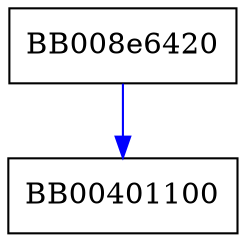 digraph __nscd_getservbyname_r {
  node [shape="box"];
  graph [splines=ortho];
  BB008e6420 -> BB00401100 [color="blue"];
}